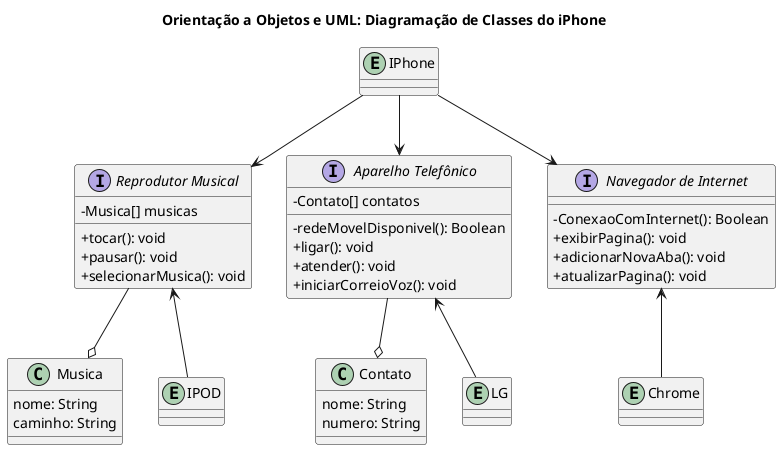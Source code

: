 @startuml
title Orientação a Objetos e UML: Diagramação de Classes do iPhone

skinparam classAttributeIconSize 0
interface "Reprodutor Musical" as ReprodutorMusical {
  -Musica[] musicas
  +tocar(): void
  +pausar(): void
  +selecionarMusica(): void
}

class Musica {
  nome: String
  caminho: String
}

class Contato {
  nome: String
  numero: String
}

interface "Aparelho Telefônico" as AparelhoTelefonico {
  -Contato[] contatos
  -redeMovelDisponivel(): Boolean
  +ligar(): void
  +atender(): void
  +iniciarCorreioVoz(): void
}

interface "Navegador de Internet" as NavegadorInternet {
  -ConexaoComInternet(): Boolean
  +exibirPagina(): void
  +adicionarNovaAba(): void
  +atualizarPagina(): void
}

entity "IPhone" as IPhone {}

entity "Chrome" as Chrome {}

entity "LG" as LG {}

entity "IPOD" as IPOD {}

IPhone --> AparelhoTelefonico
IPhone --> NavegadorInternet
IPhone --> ReprodutorMusical
ReprodutorMusical --o Musica
AparelhoTelefonico <-- LG
AparelhoTelefonico --o Contato

ReprodutorMusical <-- IPOD

NavegadorInternet <-- Chrome

@enduml
